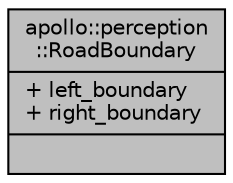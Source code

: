 digraph "apollo::perception::RoadBoundary"
{
  edge [fontname="Helvetica",fontsize="10",labelfontname="Helvetica",labelfontsize="10"];
  node [fontname="Helvetica",fontsize="10",shape=record];
  Node1 [label="{apollo::perception\l::RoadBoundary\n|+ left_boundary\l+ right_boundary\l|}",height=0.2,width=0.4,color="black", fillcolor="grey75", style="filled" fontcolor="black"];
}
